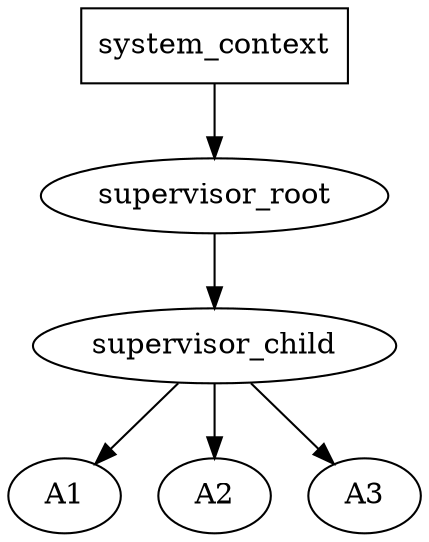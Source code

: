 digraph G {
"system_context" [ shape = box];

"system_context" -> "supervisor_root";
"supervisor_root" -> "supervisor_child"
"supervisor_child" -> "A1";
"supervisor_child" -> "A2";
"supervisor_child" -> "A3";

}

